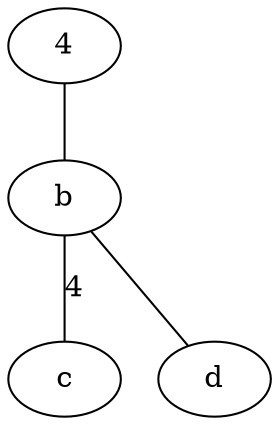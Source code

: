 //A simple undirected graph
graph graphname {
    a -- b ;
    b -- c [label="4",weight="4"];
    b -- d;
    a[label="4",weight="4"];
}
